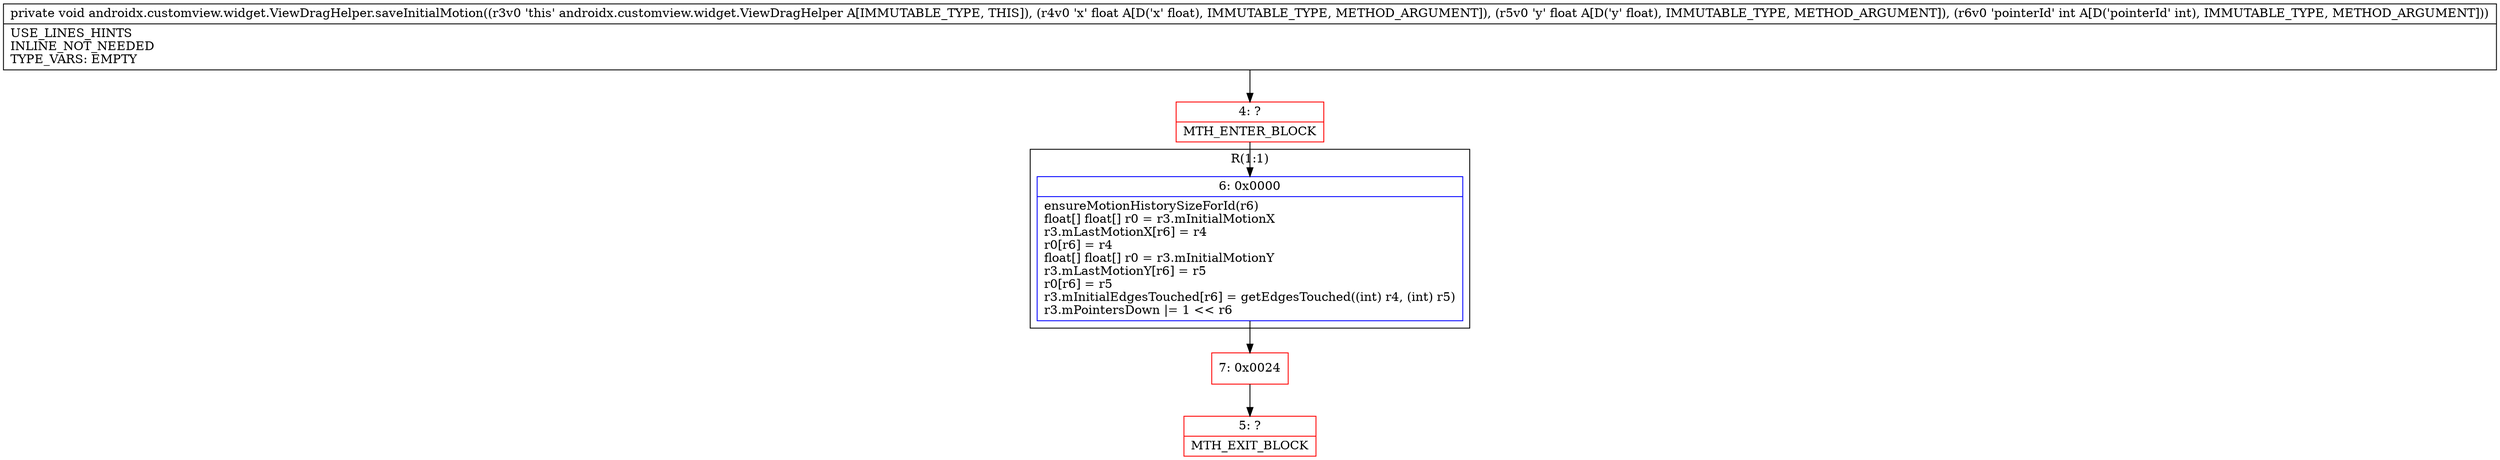 digraph "CFG forandroidx.customview.widget.ViewDragHelper.saveInitialMotion(FFI)V" {
subgraph cluster_Region_1466761518 {
label = "R(1:1)";
node [shape=record,color=blue];
Node_6 [shape=record,label="{6\:\ 0x0000|ensureMotionHistorySizeForId(r6)\lfloat[] float[] r0 = r3.mInitialMotionX\lr3.mLastMotionX[r6] = r4\lr0[r6] = r4\lfloat[] float[] r0 = r3.mInitialMotionY\lr3.mLastMotionY[r6] = r5\lr0[r6] = r5\lr3.mInitialEdgesTouched[r6] = getEdgesTouched((int) r4, (int) r5)\lr3.mPointersDown \|= 1 \<\< r6\l}"];
}
Node_4 [shape=record,color=red,label="{4\:\ ?|MTH_ENTER_BLOCK\l}"];
Node_7 [shape=record,color=red,label="{7\:\ 0x0024}"];
Node_5 [shape=record,color=red,label="{5\:\ ?|MTH_EXIT_BLOCK\l}"];
MethodNode[shape=record,label="{private void androidx.customview.widget.ViewDragHelper.saveInitialMotion((r3v0 'this' androidx.customview.widget.ViewDragHelper A[IMMUTABLE_TYPE, THIS]), (r4v0 'x' float A[D('x' float), IMMUTABLE_TYPE, METHOD_ARGUMENT]), (r5v0 'y' float A[D('y' float), IMMUTABLE_TYPE, METHOD_ARGUMENT]), (r6v0 'pointerId' int A[D('pointerId' int), IMMUTABLE_TYPE, METHOD_ARGUMENT]))  | USE_LINES_HINTS\lINLINE_NOT_NEEDED\lTYPE_VARS: EMPTY\l}"];
MethodNode -> Node_4;Node_6 -> Node_7;
Node_4 -> Node_6;
Node_7 -> Node_5;
}

